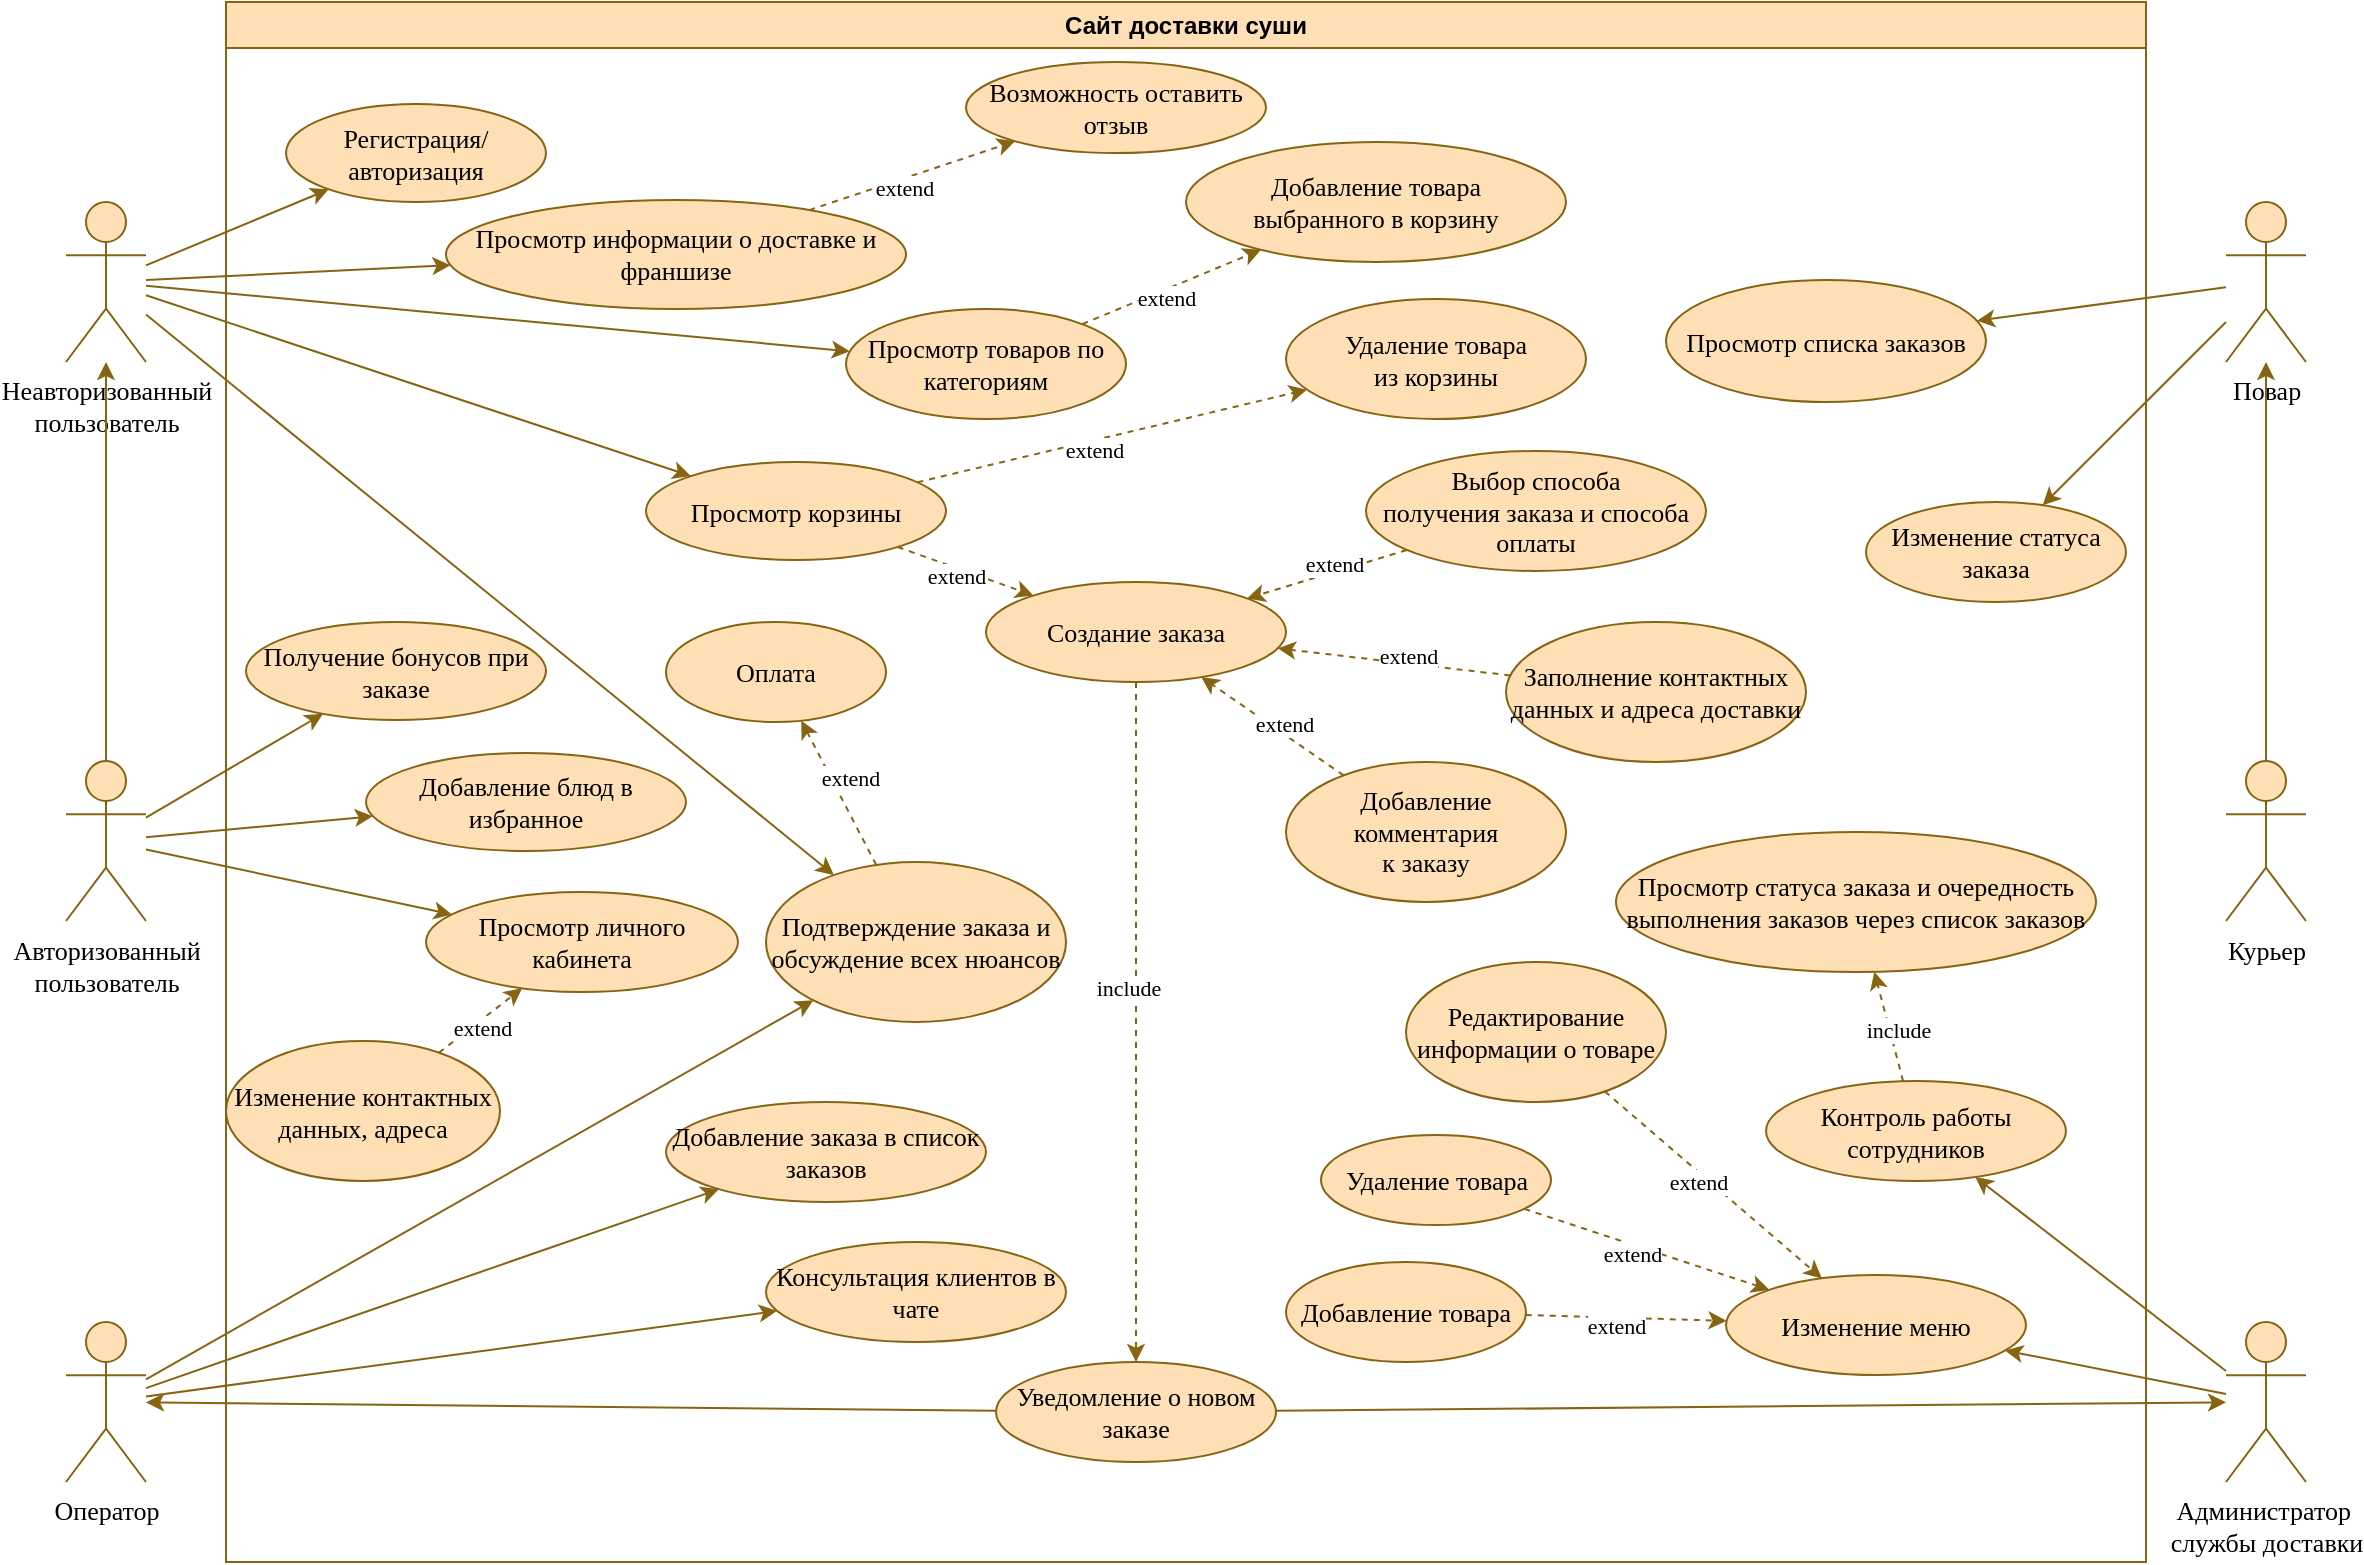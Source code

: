 <mxfile version="20.7.4" type="github">
  <diagram id="hxLHo2L7IaXjg4xJ-ZwW" name="Диаграмма1 || Доставка Суши">
    <mxGraphModel dx="1253" dy="721" grid="1" gridSize="10" guides="1" tooltips="1" connect="1" arrows="1" fold="1" page="1" pageScale="1" pageWidth="827" pageHeight="1169" math="0" shadow="0">
      <root>
        <mxCell id="0" />
        <mxCell id="1" parent="0" />
        <mxCell id="1acgbRlPmdxegR5O_1QO-2" value="Сайт доставки суши" style="swimlane;whiteSpace=wrap;html=1;fillColor=#FFDFB5;strokeColor=#876413;" parent="1" vertex="1">
          <mxGeometry x="360" y="100" width="960" height="780" as="geometry" />
        </mxCell>
        <mxCell id="1acgbRlPmdxegR5O_1QO-3" value="&lt;font face=&quot;Verdana&quot; style=&quot;font-size: 13px;&quot;&gt;Просмотр товаров по категориям&lt;/font&gt;" style="ellipse;whiteSpace=wrap;html=1;strokeColor=#876413;fillColor=#FFDFB5;" parent="1acgbRlPmdxegR5O_1QO-2" vertex="1">
          <mxGeometry x="310" y="153.5" width="140" height="55" as="geometry" />
        </mxCell>
        <mxCell id="1acgbRlPmdxegR5O_1QO-4" value="&lt;font face=&quot;Verdana&quot; style=&quot;font-size: 13px;&quot;&gt;Добавление товара &lt;br&gt;выбранного в корзину&lt;/font&gt;" style="ellipse;whiteSpace=wrap;html=1;strokeColor=#876413;fillColor=#FFDFB5;" parent="1acgbRlPmdxegR5O_1QO-2" vertex="1">
          <mxGeometry x="480" y="70" width="190" height="60" as="geometry" />
        </mxCell>
        <mxCell id="1acgbRlPmdxegR5O_1QO-5" value="&lt;span style=&quot;font-family: Verdana; font-size: 13px;&quot;&gt;Просмотр корзины&lt;/span&gt;&lt;font face=&quot;Verdana&quot; style=&quot;font-size: 13px;&quot;&gt;&lt;br&gt;&lt;/font&gt;" style="ellipse;whiteSpace=wrap;html=1;strokeColor=#876413;fillColor=#FFDFB5;" parent="1acgbRlPmdxegR5O_1QO-2" vertex="1">
          <mxGeometry x="210" y="230" width="150" height="49" as="geometry" />
        </mxCell>
        <mxCell id="1acgbRlPmdxegR5O_1QO-6" value="&lt;font face=&quot;Verdana&quot; style=&quot;font-size: 13px;&quot;&gt;Создание заказа&lt;/font&gt;" style="ellipse;whiteSpace=wrap;html=1;strokeColor=#876413;fillColor=#FFDFB5;" parent="1acgbRlPmdxegR5O_1QO-2" vertex="1">
          <mxGeometry x="380" y="290" width="150" height="50" as="geometry" />
        </mxCell>
        <mxCell id="1acgbRlPmdxegR5O_1QO-7" value="&lt;span style=&quot;font-family: Verdana; font-size: 13px;&quot;&gt;Уведомление о новом заказе&lt;/span&gt;" style="ellipse;whiteSpace=wrap;html=1;strokeColor=#876413;fillColor=#FFDFB5;" parent="1acgbRlPmdxegR5O_1QO-2" vertex="1">
          <mxGeometry x="385" y="680" width="140" height="50" as="geometry" />
        </mxCell>
        <mxCell id="1acgbRlPmdxegR5O_1QO-8" value="" style="endArrow=classic;html=1;rounded=0;fontFamily=Verdana;fontSize=13;strokeColor=#876413;strokeWidth=1;dashed=1;" parent="1acgbRlPmdxegR5O_1QO-2" source="1acgbRlPmdxegR5O_1QO-3" target="1acgbRlPmdxegR5O_1QO-4" edge="1">
          <mxGeometry width="50" height="50" relative="1" as="geometry">
            <mxPoint x="604.717" y="373.726" as="sourcePoint" />
            <mxPoint x="425.955" y="396.625" as="targetPoint" />
          </mxGeometry>
        </mxCell>
        <mxCell id="1acgbRlPmdxegR5O_1QO-9" value="extend" style="edgeLabel;html=1;align=center;verticalAlign=middle;resizable=0;points=[];fontSize=11;fontFamily=Verdana;" parent="1acgbRlPmdxegR5O_1QO-8" vertex="1" connectable="0">
          <mxGeometry x="-0.104" y="-4" relative="1" as="geometry">
            <mxPoint as="offset" />
          </mxGeometry>
        </mxCell>
        <mxCell id="1acgbRlPmdxegR5O_1QO-10" value="" style="endArrow=classic;html=1;rounded=0;fontFamily=Verdana;fontSize=13;strokeColor=#876413;strokeWidth=1;dashed=1;" parent="1acgbRlPmdxegR5O_1QO-2" source="1acgbRlPmdxegR5O_1QO-5" target="1acgbRlPmdxegR5O_1QO-6" edge="1">
          <mxGeometry width="50" height="50" relative="1" as="geometry">
            <mxPoint x="614.717" y="383.726" as="sourcePoint" />
            <mxPoint x="450" y="190" as="targetPoint" />
          </mxGeometry>
        </mxCell>
        <mxCell id="1acgbRlPmdxegR5O_1QO-11" value="extend" style="edgeLabel;html=1;align=center;verticalAlign=middle;resizable=0;points=[];fontSize=11;fontFamily=Verdana;" parent="1acgbRlPmdxegR5O_1QO-10" vertex="1" connectable="0">
          <mxGeometry x="-0.104" y="-4" relative="1" as="geometry">
            <mxPoint as="offset" />
          </mxGeometry>
        </mxCell>
        <mxCell id="1acgbRlPmdxegR5O_1QO-12" value="&lt;font face=&quot;Verdana&quot; style=&quot;font-size: 13px;&quot;&gt;Регистрация/авторизация&lt;br&gt;&lt;/font&gt;" style="ellipse;whiteSpace=wrap;html=1;strokeColor=#876413;fillColor=#FFDFB5;" parent="1acgbRlPmdxegR5O_1QO-2" vertex="1">
          <mxGeometry x="30" y="51" width="130" height="49" as="geometry" />
        </mxCell>
        <mxCell id="1acgbRlPmdxegR5O_1QO-13" value="&lt;span style=&quot;font-family: Verdana; font-size: 13px;&quot;&gt;Контроль работы сотрудников&lt;/span&gt;" style="ellipse;whiteSpace=wrap;html=1;strokeColor=#876413;fillColor=#FFDFB5;" parent="1acgbRlPmdxegR5O_1QO-2" vertex="1">
          <mxGeometry x="770" y="539.5" width="150" height="50" as="geometry" />
        </mxCell>
        <mxCell id="1acgbRlPmdxegR5O_1QO-14" value="&lt;font face=&quot;Verdana&quot;&gt;&lt;span style=&quot;font-size: 13px;&quot;&gt;Изменение меню&lt;/span&gt;&lt;/font&gt;" style="ellipse;whiteSpace=wrap;html=1;strokeColor=#876413;fillColor=#FFDFB5;" parent="1acgbRlPmdxegR5O_1QO-2" vertex="1">
          <mxGeometry x="750" y="636.5" width="150" height="50" as="geometry" />
        </mxCell>
        <mxCell id="1acgbRlPmdxegR5O_1QO-15" value="&lt;font face=&quot;Verdana&quot;&gt;&lt;span style=&quot;font-size: 13px;&quot;&gt;Подтверждение заказа и обсуждение всех нюансов&lt;/span&gt;&lt;/font&gt;" style="ellipse;whiteSpace=wrap;html=1;strokeColor=#876413;fillColor=#FFDFB5;" parent="1acgbRlPmdxegR5O_1QO-2" vertex="1">
          <mxGeometry x="270" y="430" width="150" height="80" as="geometry" />
        </mxCell>
        <mxCell id="1acgbRlPmdxegR5O_1QO-16" value="" style="endArrow=classic;html=1;rounded=0;fontFamily=Verdana;fontSize=13;strokeColor=#876413;strokeWidth=1;dashed=1;" parent="1acgbRlPmdxegR5O_1QO-2" source="1acgbRlPmdxegR5O_1QO-6" target="1acgbRlPmdxegR5O_1QO-7" edge="1">
          <mxGeometry width="50" height="50" relative="1" as="geometry">
            <mxPoint x="825" y="740" as="sourcePoint" />
            <mxPoint x="400.849" y="370.053" as="targetPoint" />
          </mxGeometry>
        </mxCell>
        <mxCell id="1acgbRlPmdxegR5O_1QO-17" value="include" style="edgeLabel;html=1;align=center;verticalAlign=middle;resizable=0;points=[];fontSize=11;fontFamily=Verdana;" parent="1acgbRlPmdxegR5O_1QO-16" vertex="1" connectable="0">
          <mxGeometry x="-0.104" y="-4" relative="1" as="geometry">
            <mxPoint as="offset" />
          </mxGeometry>
        </mxCell>
        <mxCell id="1acgbRlPmdxegR5O_1QO-18" value="&lt;span style=&quot;font-family: Verdana; font-size: 13px;&quot;&gt;Изменение статуса заказа&lt;/span&gt;" style="ellipse;whiteSpace=wrap;html=1;strokeColor=#876413;fillColor=#FFDFB5;" parent="1acgbRlPmdxegR5O_1QO-2" vertex="1">
          <mxGeometry x="820" y="250" width="130" height="50" as="geometry" />
        </mxCell>
        <mxCell id="1acgbRlPmdxegR5O_1QO-19" value="&lt;span style=&quot;font-family: Verdana; font-size: 13px;&quot;&gt;Просмотр списка заказов&lt;/span&gt;" style="ellipse;whiteSpace=wrap;html=1;strokeColor=#876413;fillColor=#FFDFB5;" parent="1acgbRlPmdxegR5O_1QO-2" vertex="1">
          <mxGeometry x="720" y="139" width="160" height="61" as="geometry" />
        </mxCell>
        <mxCell id="1acgbRlPmdxegR5O_1QO-20" value="&lt;font face=&quot;Verdana&quot; style=&quot;font-size: 13px;&quot;&gt;Просмотр информации о доставке и франшизе&lt;br&gt;&lt;/font&gt;" style="ellipse;whiteSpace=wrap;html=1;strokeColor=#876413;fillColor=#FFDFB5;" parent="1acgbRlPmdxegR5O_1QO-2" vertex="1">
          <mxGeometry x="110" y="99" width="230" height="54.5" as="geometry" />
        </mxCell>
        <mxCell id="1acgbRlPmdxegR5O_1QO-21" value="&lt;font face=&quot;Verdana&quot;&gt;&lt;span style=&quot;font-size: 13px;&quot;&gt;Возможность оставить отзыв&lt;/span&gt;&lt;/font&gt;" style="ellipse;whiteSpace=wrap;html=1;strokeColor=#876413;fillColor=#FFDFB5;" parent="1acgbRlPmdxegR5O_1QO-2" vertex="1">
          <mxGeometry x="370" y="30" width="150" height="45.5" as="geometry" />
        </mxCell>
        <mxCell id="1acgbRlPmdxegR5O_1QO-22" value="" style="endArrow=classic;html=1;rounded=0;fontFamily=Verdana;fontSize=13;strokeColor=#876413;strokeWidth=1;dashed=1;" parent="1acgbRlPmdxegR5O_1QO-2" source="1acgbRlPmdxegR5O_1QO-20" target="1acgbRlPmdxegR5O_1QO-21" edge="1">
          <mxGeometry width="50" height="50" relative="1" as="geometry">
            <mxPoint x="483.703" y="337.135" as="sourcePoint" />
            <mxPoint x="550" y="120" as="targetPoint" />
          </mxGeometry>
        </mxCell>
        <mxCell id="1acgbRlPmdxegR5O_1QO-23" value="extend" style="edgeLabel;html=1;align=center;verticalAlign=middle;resizable=0;points=[];fontSize=11;fontFamily=Verdana;" parent="1acgbRlPmdxegR5O_1QO-22" vertex="1" connectable="0">
          <mxGeometry x="-0.104" y="-4" relative="1" as="geometry">
            <mxPoint as="offset" />
          </mxGeometry>
        </mxCell>
        <mxCell id="1acgbRlPmdxegR5O_1QO-24" value="&lt;font face=&quot;Verdana&quot; style=&quot;font-size: 13px;&quot;&gt;Удаление товара &lt;br&gt;из корзины&lt;/font&gt;" style="ellipse;whiteSpace=wrap;html=1;strokeColor=#876413;fillColor=#FFDFB5;" parent="1acgbRlPmdxegR5O_1QO-2" vertex="1">
          <mxGeometry x="530" y="148.5" width="150" height="60" as="geometry" />
        </mxCell>
        <mxCell id="1acgbRlPmdxegR5O_1QO-25" value="" style="endArrow=classic;html=1;rounded=0;fontFamily=Verdana;fontSize=13;strokeColor=#876413;strokeWidth=1;dashed=1;" parent="1acgbRlPmdxegR5O_1QO-2" source="1acgbRlPmdxegR5O_1QO-5" target="1acgbRlPmdxegR5O_1QO-24" edge="1">
          <mxGeometry width="50" height="50" relative="1" as="geometry">
            <mxPoint x="401.927" y="189.059" as="sourcePoint" />
            <mxPoint x="540" y="210" as="targetPoint" />
          </mxGeometry>
        </mxCell>
        <mxCell id="1acgbRlPmdxegR5O_1QO-26" value="extend" style="edgeLabel;html=1;align=center;verticalAlign=middle;resizable=0;points=[];fontSize=11;fontFamily=Verdana;" parent="1acgbRlPmdxegR5O_1QO-25" vertex="1" connectable="0">
          <mxGeometry x="-0.104" y="-4" relative="1" as="geometry">
            <mxPoint as="offset" />
          </mxGeometry>
        </mxCell>
        <mxCell id="1acgbRlPmdxegR5O_1QO-27" value="&lt;font face=&quot;Verdana&quot;&gt;&lt;span style=&quot;font-size: 13px;&quot;&gt;Заполнение контактных данных и адреса доставки&lt;/span&gt;&lt;/font&gt;" style="ellipse;whiteSpace=wrap;html=1;strokeColor=#876413;fillColor=#FFDFB5;" parent="1acgbRlPmdxegR5O_1QO-2" vertex="1">
          <mxGeometry x="640" y="310" width="150" height="70" as="geometry" />
        </mxCell>
        <mxCell id="1acgbRlPmdxegR5O_1QO-28" value="" style="endArrow=classic;html=1;rounded=0;fontFamily=Verdana;fontSize=13;strokeColor=#876413;strokeWidth=1;dashed=1;" parent="1acgbRlPmdxegR5O_1QO-2" source="1acgbRlPmdxegR5O_1QO-27" target="1acgbRlPmdxegR5O_1QO-6" edge="1">
          <mxGeometry width="50" height="50" relative="1" as="geometry">
            <mxPoint x="720" y="290" as="sourcePoint" />
            <mxPoint x="489.101" y="360.228" as="targetPoint" />
          </mxGeometry>
        </mxCell>
        <mxCell id="1acgbRlPmdxegR5O_1QO-29" value="extend" style="edgeLabel;html=1;align=center;verticalAlign=middle;resizable=0;points=[];fontSize=11;fontFamily=Verdana;" parent="1acgbRlPmdxegR5O_1QO-28" vertex="1" connectable="0">
          <mxGeometry x="-0.104" y="-4" relative="1" as="geometry">
            <mxPoint as="offset" />
          </mxGeometry>
        </mxCell>
        <mxCell id="1acgbRlPmdxegR5O_1QO-30" value="&lt;font face=&quot;Verdana&quot;&gt;&lt;span style=&quot;font-size: 13px;&quot;&gt;Добавление комментария &lt;br&gt;к заказу&lt;/span&gt;&lt;/font&gt;" style="ellipse;whiteSpace=wrap;html=1;strokeColor=#876413;fillColor=#FFDFB5;" parent="1acgbRlPmdxegR5O_1QO-2" vertex="1">
          <mxGeometry x="530" y="380" width="140" height="70" as="geometry" />
        </mxCell>
        <mxCell id="1acgbRlPmdxegR5O_1QO-31" value="" style="endArrow=classic;html=1;rounded=0;fontFamily=Verdana;fontSize=13;strokeColor=#876413;strokeWidth=1;dashed=1;" parent="1acgbRlPmdxegR5O_1QO-2" source="1acgbRlPmdxegR5O_1QO-30" target="1acgbRlPmdxegR5O_1QO-6" edge="1">
          <mxGeometry width="50" height="50" relative="1" as="geometry">
            <mxPoint x="578.62" y="274.82" as="sourcePoint" />
            <mxPoint x="640.005" y="415.175" as="targetPoint" />
          </mxGeometry>
        </mxCell>
        <mxCell id="1acgbRlPmdxegR5O_1QO-32" value="extend" style="edgeLabel;html=1;align=center;verticalAlign=middle;resizable=0;points=[];fontSize=11;fontFamily=Verdana;" parent="1acgbRlPmdxegR5O_1QO-31" vertex="1" connectable="0">
          <mxGeometry x="-0.104" y="-4" relative="1" as="geometry">
            <mxPoint as="offset" />
          </mxGeometry>
        </mxCell>
        <mxCell id="1acgbRlPmdxegR5O_1QO-33" value="&lt;font face=&quot;Verdana&quot;&gt;&lt;span style=&quot;font-size: 13px;&quot;&gt;Выбор способа &lt;br&gt;получения заказа и способа оплаты&lt;br&gt;&lt;/span&gt;&lt;/font&gt;" style="ellipse;whiteSpace=wrap;html=1;strokeColor=#876413;fillColor=#FFDFB5;" parent="1acgbRlPmdxegR5O_1QO-2" vertex="1">
          <mxGeometry x="570" y="224.5" width="170" height="60" as="geometry" />
        </mxCell>
        <mxCell id="1acgbRlPmdxegR5O_1QO-34" value="" style="endArrow=classic;html=1;rounded=0;fontFamily=Verdana;fontSize=13;strokeColor=#876413;strokeWidth=1;dashed=1;" parent="1acgbRlPmdxegR5O_1QO-2" source="1acgbRlPmdxegR5O_1QO-33" target="1acgbRlPmdxegR5O_1QO-6" edge="1">
          <mxGeometry width="50" height="50" relative="1" as="geometry">
            <mxPoint x="711.202" y="390.542" as="sourcePoint" />
            <mxPoint x="608.941" y="384.185" as="targetPoint" />
          </mxGeometry>
        </mxCell>
        <mxCell id="1acgbRlPmdxegR5O_1QO-35" value="extend" style="edgeLabel;html=1;align=center;verticalAlign=middle;resizable=0;points=[];fontSize=11;fontFamily=Verdana;" parent="1acgbRlPmdxegR5O_1QO-34" vertex="1" connectable="0">
          <mxGeometry x="-0.104" y="-4" relative="1" as="geometry">
            <mxPoint as="offset" />
          </mxGeometry>
        </mxCell>
        <mxCell id="1acgbRlPmdxegR5O_1QO-36" value="&lt;font face=&quot;Verdana&quot; style=&quot;font-size: 13px;&quot;&gt;Получение бонусов при заказе&lt;br&gt;&lt;/font&gt;" style="ellipse;whiteSpace=wrap;html=1;strokeColor=#876413;fillColor=#FFDFB5;" parent="1acgbRlPmdxegR5O_1QO-2" vertex="1">
          <mxGeometry x="10" y="310" width="150" height="49" as="geometry" />
        </mxCell>
        <mxCell id="1acgbRlPmdxegR5O_1QO-37" value="&lt;font face=&quot;Verdana&quot; style=&quot;font-size: 13px;&quot;&gt;Добавление блюд в избранное&lt;br&gt;&lt;/font&gt;" style="ellipse;whiteSpace=wrap;html=1;strokeColor=#876413;fillColor=#FFDFB5;" parent="1acgbRlPmdxegR5O_1QO-2" vertex="1">
          <mxGeometry x="70" y="375.5" width="160" height="49" as="geometry" />
        </mxCell>
        <mxCell id="1acgbRlPmdxegR5O_1QO-38" value="&lt;font face=&quot;Verdana&quot; style=&quot;font-size: 13px;&quot;&gt;Просмотр личного кабинета&lt;br&gt;&lt;/font&gt;" style="ellipse;whiteSpace=wrap;html=1;strokeColor=#876413;fillColor=#FFDFB5;" parent="1acgbRlPmdxegR5O_1QO-2" vertex="1">
          <mxGeometry x="100" y="445" width="156" height="50" as="geometry" />
        </mxCell>
        <mxCell id="1acgbRlPmdxegR5O_1QO-39" value="&lt;font face=&quot;Verdana&quot;&gt;&lt;span style=&quot;font-size: 13px;&quot;&gt;Изменение контактных данных, адреса&lt;/span&gt;&lt;/font&gt;" style="ellipse;whiteSpace=wrap;html=1;strokeColor=#876413;fillColor=#FFDFB5;" parent="1acgbRlPmdxegR5O_1QO-2" vertex="1">
          <mxGeometry y="519.5" width="137" height="70" as="geometry" />
        </mxCell>
        <mxCell id="1acgbRlPmdxegR5O_1QO-40" value="" style="endArrow=classic;html=1;rounded=0;fontFamily=Verdana;fontSize=13;strokeColor=#876413;strokeWidth=1;dashed=1;" parent="1acgbRlPmdxegR5O_1QO-2" source="1acgbRlPmdxegR5O_1QO-39" target="1acgbRlPmdxegR5O_1QO-38" edge="1">
          <mxGeometry width="50" height="50" relative="1" as="geometry">
            <mxPoint x="-124.28" y="456.534" as="sourcePoint" />
            <mxPoint x="-280" y="330" as="targetPoint" />
          </mxGeometry>
        </mxCell>
        <mxCell id="1acgbRlPmdxegR5O_1QO-41" value="extend" style="edgeLabel;html=1;align=center;verticalAlign=middle;resizable=0;points=[];fontSize=11;fontFamily=Verdana;" parent="1acgbRlPmdxegR5O_1QO-40" vertex="1" connectable="0">
          <mxGeometry x="-0.104" y="-4" relative="1" as="geometry">
            <mxPoint y="-1" as="offset" />
          </mxGeometry>
        </mxCell>
        <mxCell id="1acgbRlPmdxegR5O_1QO-42" value="&lt;font face=&quot;Verdana&quot;&gt;&lt;span style=&quot;font-size: 13px;&quot;&gt;Добавление заказа в список заказов&lt;br&gt;&lt;/span&gt;&lt;/font&gt;" style="ellipse;whiteSpace=wrap;html=1;strokeColor=#876413;fillColor=#FFDFB5;" parent="1acgbRlPmdxegR5O_1QO-2" vertex="1">
          <mxGeometry x="220" y="550" width="160" height="50" as="geometry" />
        </mxCell>
        <mxCell id="1acgbRlPmdxegR5O_1QO-43" value="&lt;font face=&quot;Verdana&quot;&gt;&lt;span style=&quot;font-size: 13px;&quot;&gt;Консультация клиентов в чате&lt;/span&gt;&lt;br&gt;&lt;/font&gt;" style="ellipse;whiteSpace=wrap;html=1;strokeColor=#876413;fillColor=#FFDFB5;" parent="1acgbRlPmdxegR5O_1QO-2" vertex="1">
          <mxGeometry x="270" y="620" width="150" height="50" as="geometry" />
        </mxCell>
        <mxCell id="1acgbRlPmdxegR5O_1QO-44" value="&lt;font face=&quot;Verdana&quot;&gt;&lt;span style=&quot;font-size: 13px;&quot;&gt;Просмотр статуса заказа и очередность выполнения заказов через список заказов&lt;/span&gt;&lt;/font&gt;" style="ellipse;whiteSpace=wrap;html=1;strokeColor=#876413;fillColor=#FFDFB5;" parent="1acgbRlPmdxegR5O_1QO-2" vertex="1">
          <mxGeometry x="695" y="415" width="240" height="70" as="geometry" />
        </mxCell>
        <mxCell id="1acgbRlPmdxegR5O_1QO-45" value="" style="endArrow=classic;html=1;rounded=0;fontFamily=Verdana;fontSize=13;strokeColor=#876413;strokeWidth=1;dashed=1;" parent="1acgbRlPmdxegR5O_1QO-2" source="1acgbRlPmdxegR5O_1QO-13" target="1acgbRlPmdxegR5O_1QO-44" edge="1">
          <mxGeometry width="50" height="50" relative="1" as="geometry">
            <mxPoint x="524.95" y="610" as="sourcePoint" />
            <mxPoint x="570.001" y="751.381" as="targetPoint" />
          </mxGeometry>
        </mxCell>
        <mxCell id="1acgbRlPmdxegR5O_1QO-46" value="include" style="edgeLabel;html=1;align=center;verticalAlign=middle;resizable=0;points=[];fontSize=11;fontFamily=Verdana;" parent="1acgbRlPmdxegR5O_1QO-45" vertex="1" connectable="0">
          <mxGeometry x="-0.104" y="-4" relative="1" as="geometry">
            <mxPoint as="offset" />
          </mxGeometry>
        </mxCell>
        <mxCell id="1acgbRlPmdxegR5O_1QO-47" value="&lt;font face=&quot;Verdana&quot;&gt;&lt;span style=&quot;font-size: 13px;&quot;&gt;Добавление товара&lt;/span&gt;&lt;/font&gt;" style="ellipse;whiteSpace=wrap;html=1;strokeColor=#876413;fillColor=#FFDFB5;" parent="1acgbRlPmdxegR5O_1QO-2" vertex="1">
          <mxGeometry x="530" y="630" width="120" height="50" as="geometry" />
        </mxCell>
        <mxCell id="1acgbRlPmdxegR5O_1QO-48" value="" style="endArrow=classic;html=1;rounded=0;fontFamily=Verdana;fontSize=13;strokeColor=#876413;strokeWidth=1;dashed=1;" parent="1acgbRlPmdxegR5O_1QO-2" source="1acgbRlPmdxegR5O_1QO-47" target="1acgbRlPmdxegR5O_1QO-14" edge="1">
          <mxGeometry width="50" height="50" relative="1" as="geometry">
            <mxPoint x="500" y="672.5" as="sourcePoint" />
            <mxPoint x="809.696" y="728.841" as="targetPoint" />
          </mxGeometry>
        </mxCell>
        <mxCell id="1acgbRlPmdxegR5O_1QO-49" value="extend" style="edgeLabel;html=1;align=center;verticalAlign=middle;resizable=0;points=[];fontSize=11;fontFamily=Verdana;" parent="1acgbRlPmdxegR5O_1QO-48" vertex="1" connectable="0">
          <mxGeometry x="-0.104" y="-4" relative="1" as="geometry">
            <mxPoint as="offset" />
          </mxGeometry>
        </mxCell>
        <mxCell id="1acgbRlPmdxegR5O_1QO-50" value="&lt;font face=&quot;Verdana&quot;&gt;&lt;span style=&quot;font-size: 13px;&quot;&gt;Удаление товара&lt;/span&gt;&lt;/font&gt;" style="ellipse;whiteSpace=wrap;html=1;strokeColor=#876413;fillColor=#FFDFB5;" parent="1acgbRlPmdxegR5O_1QO-2" vertex="1">
          <mxGeometry x="547.5" y="566.5" width="115" height="45" as="geometry" />
        </mxCell>
        <mxCell id="1acgbRlPmdxegR5O_1QO-51" value="" style="endArrow=classic;html=1;rounded=0;fontFamily=Verdana;fontSize=13;strokeColor=#876413;strokeWidth=1;dashed=1;" parent="1acgbRlPmdxegR5O_1QO-2" source="1acgbRlPmdxegR5O_1QO-50" target="1acgbRlPmdxegR5O_1QO-14" edge="1">
          <mxGeometry width="50" height="50" relative="1" as="geometry">
            <mxPoint x="460" y="800" as="sourcePoint" />
            <mxPoint x="505.051" y="941.381" as="targetPoint" />
          </mxGeometry>
        </mxCell>
        <mxCell id="1acgbRlPmdxegR5O_1QO-52" value="extend" style="edgeLabel;html=1;align=center;verticalAlign=middle;resizable=0;points=[];fontSize=11;fontFamily=Verdana;" parent="1acgbRlPmdxegR5O_1QO-51" vertex="1" connectable="0">
          <mxGeometry x="-0.104" y="-4" relative="1" as="geometry">
            <mxPoint as="offset" />
          </mxGeometry>
        </mxCell>
        <mxCell id="1acgbRlPmdxegR5O_1QO-53" value="&lt;font face=&quot;Verdana&quot;&gt;&lt;span style=&quot;font-size: 13px;&quot;&gt;Редактирование информации о товаре&lt;/span&gt;&lt;/font&gt;" style="ellipse;whiteSpace=wrap;html=1;strokeColor=#876413;fillColor=#FFDFB5;" parent="1acgbRlPmdxegR5O_1QO-2" vertex="1">
          <mxGeometry x="590" y="480" width="130" height="70" as="geometry" />
        </mxCell>
        <mxCell id="1acgbRlPmdxegR5O_1QO-54" value="" style="endArrow=classic;html=1;rounded=0;fontFamily=Verdana;fontSize=13;strokeColor=#876413;strokeWidth=1;dashed=1;" parent="1acgbRlPmdxegR5O_1QO-2" source="1acgbRlPmdxegR5O_1QO-53" target="1acgbRlPmdxegR5O_1QO-14" edge="1">
          <mxGeometry width="50" height="50" relative="1" as="geometry">
            <mxPoint x="560" y="797.62" as="sourcePoint" />
            <mxPoint x="605.051" y="939.001" as="targetPoint" />
          </mxGeometry>
        </mxCell>
        <mxCell id="1acgbRlPmdxegR5O_1QO-55" value="extend" style="edgeLabel;html=1;align=center;verticalAlign=middle;resizable=0;points=[];fontSize=11;fontFamily=Verdana;" parent="1acgbRlPmdxegR5O_1QO-54" vertex="1" connectable="0">
          <mxGeometry x="-0.104" y="-4" relative="1" as="geometry">
            <mxPoint as="offset" />
          </mxGeometry>
        </mxCell>
        <mxCell id="1acgbRlPmdxegR5O_1QO-56" value="&lt;font face=&quot;Verdana&quot;&gt;&lt;span style=&quot;font-size: 13px;&quot;&gt;Оплата&lt;/span&gt;&lt;/font&gt;" style="ellipse;whiteSpace=wrap;html=1;strokeColor=#876413;fillColor=#FFDFB5;" parent="1acgbRlPmdxegR5O_1QO-2" vertex="1">
          <mxGeometry x="220" y="310" width="110" height="50" as="geometry" />
        </mxCell>
        <mxCell id="1acgbRlPmdxegR5O_1QO-57" value="" style="endArrow=classic;html=1;rounded=0;fontFamily=Verdana;fontSize=13;strokeColor=#876413;strokeWidth=1;dashed=1;" parent="1acgbRlPmdxegR5O_1QO-2" source="1acgbRlPmdxegR5O_1QO-15" target="1acgbRlPmdxegR5O_1QO-56" edge="1">
          <mxGeometry width="50" height="50" relative="1" as="geometry">
            <mxPoint x="388.381" y="414.122" as="sourcePoint" />
            <mxPoint x="270" y="400" as="targetPoint" />
          </mxGeometry>
        </mxCell>
        <mxCell id="1acgbRlPmdxegR5O_1QO-58" value="extend" style="edgeLabel;html=1;align=center;verticalAlign=middle;resizable=0;points=[];fontSize=11;fontFamily=Verdana;" parent="1acgbRlPmdxegR5O_1QO-57" vertex="1" connectable="0">
          <mxGeometry x="-0.104" y="-4" relative="1" as="geometry">
            <mxPoint y="-9" as="offset" />
          </mxGeometry>
        </mxCell>
        <mxCell id="1acgbRlPmdxegR5O_1QO-59" value="" style="endArrow=classic;html=1;rounded=0;fontFamily=Verdana;fontSize=13;strokeColor=#876413;strokeWidth=1;" parent="1" source="1acgbRlPmdxegR5O_1QO-60" target="1acgbRlPmdxegR5O_1QO-3" edge="1">
          <mxGeometry width="50" height="50" relative="1" as="geometry">
            <mxPoint x="570" y="310" as="sourcePoint" />
            <mxPoint x="540" y="140" as="targetPoint" />
          </mxGeometry>
        </mxCell>
        <mxCell id="1acgbRlPmdxegR5O_1QO-60" value="Неавторизованный&lt;br&gt;пользователь" style="shape=umlActor;verticalLabelPosition=bottom;verticalAlign=top;html=1;outlineConnect=0;strokeColor=#876413;fontFamily=Verdana;fontSize=13;fillColor=#FFDFB5;" parent="1" vertex="1">
          <mxGeometry x="280" y="200" width="40" height="80" as="geometry" />
        </mxCell>
        <mxCell id="1acgbRlPmdxegR5O_1QO-61" value="Оператор" style="shape=umlActor;verticalLabelPosition=bottom;verticalAlign=top;html=1;outlineConnect=0;strokeColor=#876413;fontFamily=Verdana;fontSize=13;fillColor=#FFDFB5;" parent="1" vertex="1">
          <mxGeometry x="280" y="760" width="40" height="80" as="geometry" />
        </mxCell>
        <mxCell id="1acgbRlPmdxegR5O_1QO-62" value="Курьер" style="shape=umlActor;verticalLabelPosition=bottom;verticalAlign=top;html=1;outlineConnect=0;strokeColor=#876413;fontFamily=Verdana;fontSize=13;fillColor=#FFDFB5;" parent="1" vertex="1">
          <mxGeometry x="1360" y="479.5" width="40" height="80" as="geometry" />
        </mxCell>
        <mxCell id="1acgbRlPmdxegR5O_1QO-63" value="Администратор&amp;nbsp;&lt;br&gt;службы доставки" style="shape=umlActor;verticalLabelPosition=bottom;verticalAlign=top;html=1;outlineConnect=0;strokeColor=#876413;fontFamily=Verdana;fontSize=13;fillColor=#FFDFB5;" parent="1" vertex="1">
          <mxGeometry x="1360" y="760" width="40" height="80" as="geometry" />
        </mxCell>
        <mxCell id="1acgbRlPmdxegR5O_1QO-64" value="" style="endArrow=classic;html=1;rounded=0;fontFamily=Verdana;fontSize=13;strokeColor=#876413;strokeWidth=1;" parent="1" source="1acgbRlPmdxegR5O_1QO-60" target="1acgbRlPmdxegR5O_1QO-5" edge="1">
          <mxGeometry width="50" height="50" relative="1" as="geometry">
            <mxPoint x="580" y="326.226" as="sourcePoint" />
            <mxPoint x="757.168" y="292.799" as="targetPoint" />
          </mxGeometry>
        </mxCell>
        <mxCell id="1acgbRlPmdxegR5O_1QO-65" value="" style="endArrow=classic;html=1;rounded=0;fontFamily=Verdana;fontSize=13;strokeColor=#876413;strokeWidth=1;" parent="1" source="1acgbRlPmdxegR5O_1QO-60" target="1acgbRlPmdxegR5O_1QO-12" edge="1">
          <mxGeometry width="50" height="50" relative="1" as="geometry">
            <mxPoint x="570" y="317.985" as="sourcePoint" />
            <mxPoint x="733.165" y="301.543" as="targetPoint" />
          </mxGeometry>
        </mxCell>
        <mxCell id="1acgbRlPmdxegR5O_1QO-66" value="" style="endArrow=classic;html=1;rounded=0;fontFamily=Verdana;fontSize=13;strokeColor=#876413;strokeWidth=1;" parent="1" source="1acgbRlPmdxegR5O_1QO-63" target="1acgbRlPmdxegR5O_1QO-13" edge="1">
          <mxGeometry width="50" height="50" relative="1" as="geometry">
            <mxPoint x="1099.44" y="215" as="sourcePoint" />
            <mxPoint x="1149.44" y="295" as="targetPoint" />
          </mxGeometry>
        </mxCell>
        <mxCell id="1acgbRlPmdxegR5O_1QO-67" value="" style="endArrow=classic;html=1;rounded=0;fontFamily=Verdana;fontSize=13;strokeColor=#876413;strokeWidth=1;" parent="1" source="1acgbRlPmdxegR5O_1QO-7" target="1acgbRlPmdxegR5O_1QO-61" edge="1">
          <mxGeometry width="50" height="50" relative="1" as="geometry">
            <mxPoint x="570" y="323.636" as="sourcePoint" />
            <mxPoint x="736.408" y="353.893" as="targetPoint" />
          </mxGeometry>
        </mxCell>
        <mxCell id="1acgbRlPmdxegR5O_1QO-68" value="" style="endArrow=classic;html=1;rounded=0;fontFamily=Verdana;fontSize=13;strokeColor=#876413;strokeWidth=1;" parent="1" source="1acgbRlPmdxegR5O_1QO-7" target="1acgbRlPmdxegR5O_1QO-63" edge="1">
          <mxGeometry width="50" height="50" relative="1" as="geometry">
            <mxPoint x="1259.895" y="908.63" as="sourcePoint" />
            <mxPoint x="1003.738" y="415.358" as="targetPoint" />
          </mxGeometry>
        </mxCell>
        <mxCell id="1acgbRlPmdxegR5O_1QO-69" value="" style="endArrow=classic;html=1;rounded=0;fontFamily=Verdana;fontSize=13;strokeColor=#876413;strokeWidth=1;" parent="1" source="1acgbRlPmdxegR5O_1QO-63" target="1acgbRlPmdxegR5O_1QO-14" edge="1">
          <mxGeometry width="50" height="50" relative="1" as="geometry">
            <mxPoint x="1429.44" y="256.05" as="sourcePoint" />
            <mxPoint x="1259.472" y="179.992" as="targetPoint" />
          </mxGeometry>
        </mxCell>
        <mxCell id="1acgbRlPmdxegR5O_1QO-70" value="" style="endArrow=classic;html=1;rounded=0;fontFamily=Verdana;fontSize=13;strokeColor=#876413;strokeWidth=1;" parent="1" source="1acgbRlPmdxegR5O_1QO-61" target="1acgbRlPmdxegR5O_1QO-15" edge="1">
          <mxGeometry width="50" height="50" relative="1" as="geometry">
            <mxPoint x="756.567" y="634.428" as="sourcePoint" />
            <mxPoint x="570.0" y="603.333" as="targetPoint" />
          </mxGeometry>
        </mxCell>
        <mxCell id="1acgbRlPmdxegR5O_1QO-71" value="" style="endArrow=classic;html=1;rounded=0;fontFamily=Verdana;fontSize=13;strokeColor=#876413;strokeWidth=1;" parent="1" source="1acgbRlPmdxegR5O_1QO-60" target="1acgbRlPmdxegR5O_1QO-15" edge="1">
          <mxGeometry width="50" height="50" relative="1" as="geometry">
            <mxPoint x="766.567" y="644.428" as="sourcePoint" />
            <mxPoint x="570" y="460" as="targetPoint" />
          </mxGeometry>
        </mxCell>
        <mxCell id="1acgbRlPmdxegR5O_1QO-72" value="Повар" style="shape=umlActor;verticalLabelPosition=bottom;verticalAlign=top;html=1;outlineConnect=0;strokeColor=#876413;fontFamily=Verdana;fontSize=13;fillColor=#FFDFB5;" parent="1" vertex="1">
          <mxGeometry x="1360" y="200" width="40" height="80" as="geometry" />
        </mxCell>
        <mxCell id="1acgbRlPmdxegR5O_1QO-73" value="" style="endArrow=classic;html=1;rounded=0;fontFamily=Verdana;fontSize=13;strokeColor=#876413;strokeWidth=1;" parent="1" source="1acgbRlPmdxegR5O_1QO-72" target="1acgbRlPmdxegR5O_1QO-18" edge="1">
          <mxGeometry width="50" height="50" relative="1" as="geometry">
            <mxPoint x="1159.44" y="765" as="sourcePoint" />
            <mxPoint x="1139.44" y="645" as="targetPoint" />
          </mxGeometry>
        </mxCell>
        <mxCell id="1acgbRlPmdxegR5O_1QO-74" value="" style="endArrow=classic;html=1;rounded=0;fontFamily=Verdana;fontSize=13;strokeColor=#876413;strokeWidth=1;" parent="1" source="1acgbRlPmdxegR5O_1QO-72" target="1acgbRlPmdxegR5O_1QO-19" edge="1">
          <mxGeometry width="50" height="50" relative="1" as="geometry">
            <mxPoint x="1449.44" y="695" as="sourcePoint" />
            <mxPoint x="1239.44" y="785" as="targetPoint" />
          </mxGeometry>
        </mxCell>
        <mxCell id="1acgbRlPmdxegR5O_1QO-75" value="" style="endArrow=classic;html=1;rounded=0;fontFamily=Verdana;fontSize=13;strokeColor=#876413;strokeWidth=1;" parent="1" source="1acgbRlPmdxegR5O_1QO-62" target="1acgbRlPmdxegR5O_1QO-72" edge="1">
          <mxGeometry width="50" height="50" relative="1" as="geometry">
            <mxPoint x="810.56" y="440.85" as="sourcePoint" />
            <mxPoint x="1137.575" y="637.208" as="targetPoint" />
          </mxGeometry>
        </mxCell>
        <mxCell id="1acgbRlPmdxegR5O_1QO-76" value="Авторизованный&lt;br&gt;пользователь" style="shape=umlActor;verticalLabelPosition=bottom;verticalAlign=top;html=1;outlineConnect=0;strokeColor=#876413;fontFamily=Verdana;fontSize=13;fillColor=#FFDFB5;" parent="1" vertex="1">
          <mxGeometry x="280" y="479.5" width="40" height="80" as="geometry" />
        </mxCell>
        <mxCell id="1acgbRlPmdxegR5O_1QO-77" value="" style="endArrow=classic;html=1;rounded=0;fontFamily=Verdana;fontSize=13;strokeColor=#876413;strokeWidth=1;" parent="1" source="1acgbRlPmdxegR5O_1QO-60" target="1acgbRlPmdxegR5O_1QO-20" edge="1">
          <mxGeometry width="50" height="50" relative="1" as="geometry">
            <mxPoint x="320.0" y="270" as="sourcePoint" />
            <mxPoint x="720.0" y="270" as="targetPoint" />
          </mxGeometry>
        </mxCell>
        <mxCell id="1acgbRlPmdxegR5O_1QO-78" value="" style="endArrow=classic;html=1;rounded=0;fontFamily=Verdana;fontSize=13;strokeColor=#876413;strokeWidth=1;" parent="1" source="1acgbRlPmdxegR5O_1QO-76" target="1acgbRlPmdxegR5O_1QO-60" edge="1">
          <mxGeometry width="50" height="50" relative="1" as="geometry">
            <mxPoint x="260.0" y="943.203" as="sourcePoint" />
            <mxPoint x="500.66" y="861.42" as="targetPoint" />
          </mxGeometry>
        </mxCell>
        <mxCell id="1acgbRlPmdxegR5O_1QO-79" value="" style="endArrow=classic;html=1;rounded=0;fontFamily=Verdana;fontSize=13;strokeColor=#876413;strokeWidth=1;" parent="1" source="1acgbRlPmdxegR5O_1QO-76" target="1acgbRlPmdxegR5O_1QO-36" edge="1">
          <mxGeometry width="50" height="50" relative="1" as="geometry">
            <mxPoint x="410.0" y="564.997" as="sourcePoint" />
            <mxPoint x="833.165" y="616.813" as="targetPoint" />
          </mxGeometry>
        </mxCell>
        <mxCell id="1acgbRlPmdxegR5O_1QO-80" value="" style="endArrow=classic;html=1;rounded=0;fontFamily=Verdana;fontSize=13;strokeColor=#876413;strokeWidth=1;" parent="1" source="1acgbRlPmdxegR5O_1QO-76" target="1acgbRlPmdxegR5O_1QO-37" edge="1">
          <mxGeometry width="50" height="50" relative="1" as="geometry">
            <mxPoint x="390.0" y="578.727" as="sourcePoint" />
            <mxPoint x="813.165" y="630.543" as="targetPoint" />
          </mxGeometry>
        </mxCell>
        <mxCell id="1acgbRlPmdxegR5O_1QO-81" value="" style="endArrow=classic;html=1;rounded=0;fontFamily=Verdana;fontSize=13;strokeColor=#876413;strokeWidth=1;" parent="1" source="1acgbRlPmdxegR5O_1QO-76" target="1acgbRlPmdxegR5O_1QO-38" edge="1">
          <mxGeometry width="50" height="50" relative="1" as="geometry">
            <mxPoint x="420.0" y="584.997" as="sourcePoint" />
            <mxPoint x="843.165" y="636.813" as="targetPoint" />
          </mxGeometry>
        </mxCell>
        <mxCell id="1acgbRlPmdxegR5O_1QO-82" value="" style="endArrow=classic;html=1;rounded=0;fontFamily=Verdana;fontSize=13;strokeColor=#876413;strokeWidth=1;" parent="1" source="1acgbRlPmdxegR5O_1QO-61" target="1acgbRlPmdxegR5O_1QO-42" edge="1">
          <mxGeometry width="50" height="50" relative="1" as="geometry">
            <mxPoint x="320.0" y="937.927" as="sourcePoint" />
            <mxPoint x="805.31" y="644.961" as="targetPoint" />
          </mxGeometry>
        </mxCell>
        <mxCell id="1acgbRlPmdxegR5O_1QO-83" value="" style="endArrow=classic;html=1;rounded=0;fontFamily=Verdana;fontSize=13;strokeColor=#876413;strokeWidth=1;" parent="1" source="1acgbRlPmdxegR5O_1QO-61" target="1acgbRlPmdxegR5O_1QO-43" edge="1">
          <mxGeometry width="50" height="50" relative="1" as="geometry">
            <mxPoint x="320.0" y="946.436" as="sourcePoint" />
            <mxPoint x="605.977" y="895.472" as="targetPoint" />
          </mxGeometry>
        </mxCell>
      </root>
    </mxGraphModel>
  </diagram>
</mxfile>
